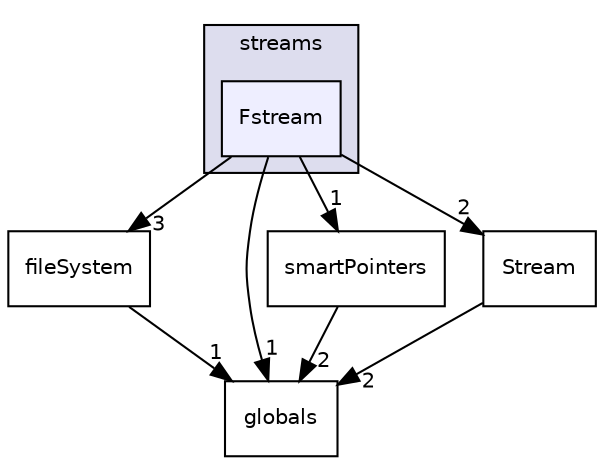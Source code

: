 digraph "src/phasicFlow/streams/Fstream" {
  compound=true
  node [ fontsize="10", fontname="Helvetica"];
  edge [ labelfontsize="10", labelfontname="Helvetica"];
  subgraph clusterdir_b13948a90891cb8a59f39ab8c50a8102 {
    graph [ bgcolor="#ddddee", pencolor="black", label="streams" fontname="Helvetica", fontsize="10", URL="dir_b13948a90891cb8a59f39ab8c50a8102.html"]
  dir_1cabe3740960a39038ba2cb1fab9ec4c [shape=box, label="Fstream", style="filled", fillcolor="#eeeeff", pencolor="black", URL="dir_1cabe3740960a39038ba2cb1fab9ec4c.html"];
  }
  dir_f0792bbf1949bfb891fb576079464319 [shape=box label="fileSystem" URL="dir_f0792bbf1949bfb891fb576079464319.html"];
  dir_5f6559faa080c0b07ec2a71fd7e912fc [shape=box label="globals" URL="dir_5f6559faa080c0b07ec2a71fd7e912fc.html"];
  dir_40d84a547212027edc83c31468d15508 [shape=box label="smartPointers" URL="dir_40d84a547212027edc83c31468d15508.html"];
  dir_7b330c61a9c831e500520a1387f6b9d0 [shape=box label="Stream" URL="dir_7b330c61a9c831e500520a1387f6b9d0.html"];
  dir_1cabe3740960a39038ba2cb1fab9ec4c->dir_f0792bbf1949bfb891fb576079464319 [headlabel="3", labeldistance=1.5 headhref="dir_000133_000116.html"];
  dir_1cabe3740960a39038ba2cb1fab9ec4c->dir_5f6559faa080c0b07ec2a71fd7e912fc [headlabel="1", labeldistance=1.5 headhref="dir_000133_000117.html"];
  dir_1cabe3740960a39038ba2cb1fab9ec4c->dir_40d84a547212027edc83c31468d15508 [headlabel="1", labeldistance=1.5 headhref="dir_000133_000130.html"];
  dir_1cabe3740960a39038ba2cb1fab9ec4c->dir_7b330c61a9c831e500520a1387f6b9d0 [headlabel="2", labeldistance=1.5 headhref="dir_000133_000137.html"];
  dir_f0792bbf1949bfb891fb576079464319->dir_5f6559faa080c0b07ec2a71fd7e912fc [headlabel="1", labeldistance=1.5 headhref="dir_000116_000117.html"];
  dir_40d84a547212027edc83c31468d15508->dir_5f6559faa080c0b07ec2a71fd7e912fc [headlabel="2", labeldistance=1.5 headhref="dir_000130_000117.html"];
  dir_7b330c61a9c831e500520a1387f6b9d0->dir_5f6559faa080c0b07ec2a71fd7e912fc [headlabel="2", labeldistance=1.5 headhref="dir_000137_000117.html"];
}

